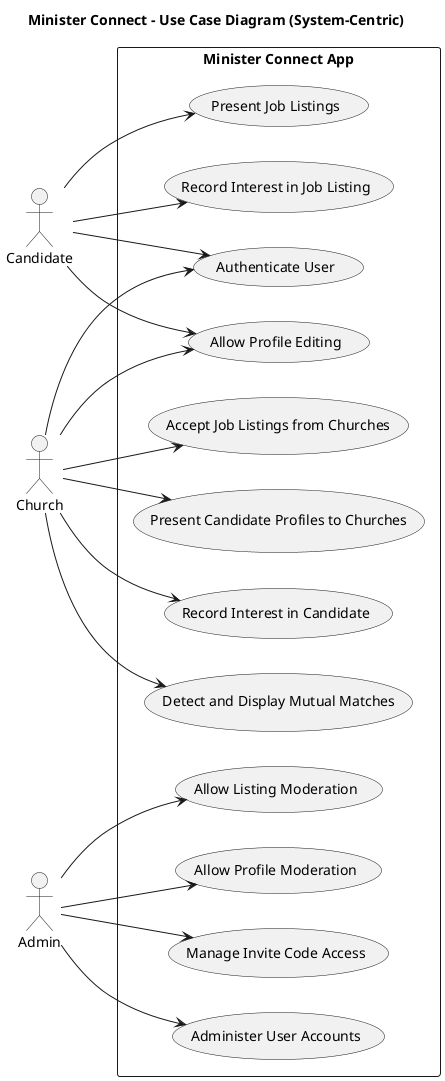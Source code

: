 @startuml
title Minister Connect - Use Case Diagram (System-Centric)
left to right direction

actor Candidate
actor Church
actor Admin

rectangle "Minister Connect App" {

  (Authenticate User)
  (Allow Profile Editing)
  
  (Present Job Listings)
  (Record Interest in Job Listing)
  
  (Accept Job Listings from Churches)
  (Present Candidate Profiles to Churches)
  (Record Interest in Candidate)
  
  (Detect and Display Mutual Matches)
  
  (Allow Listing Moderation)
  (Allow Profile Moderation)
  (Manage Invite Code Access)
  (Administer User Accounts)
}

Candidate --> (Authenticate User)
Candidate --> (Allow Profile Editing)
Candidate --> (Present Job Listings)
Candidate --> (Record Interest in Job Listing)

Church --> (Authenticate User)
Church --> (Allow Profile Editing)
Church --> (Accept Job Listings from Churches)
Church --> (Present Candidate Profiles to Churches)
Church --> (Record Interest in Candidate)
Church --> (Detect and Display Mutual Matches)

Admin --> (Allow Listing Moderation)
Admin --> (Allow Profile Moderation)
Admin --> (Manage Invite Code Access)
Admin --> (Administer User Accounts)

@enduml
